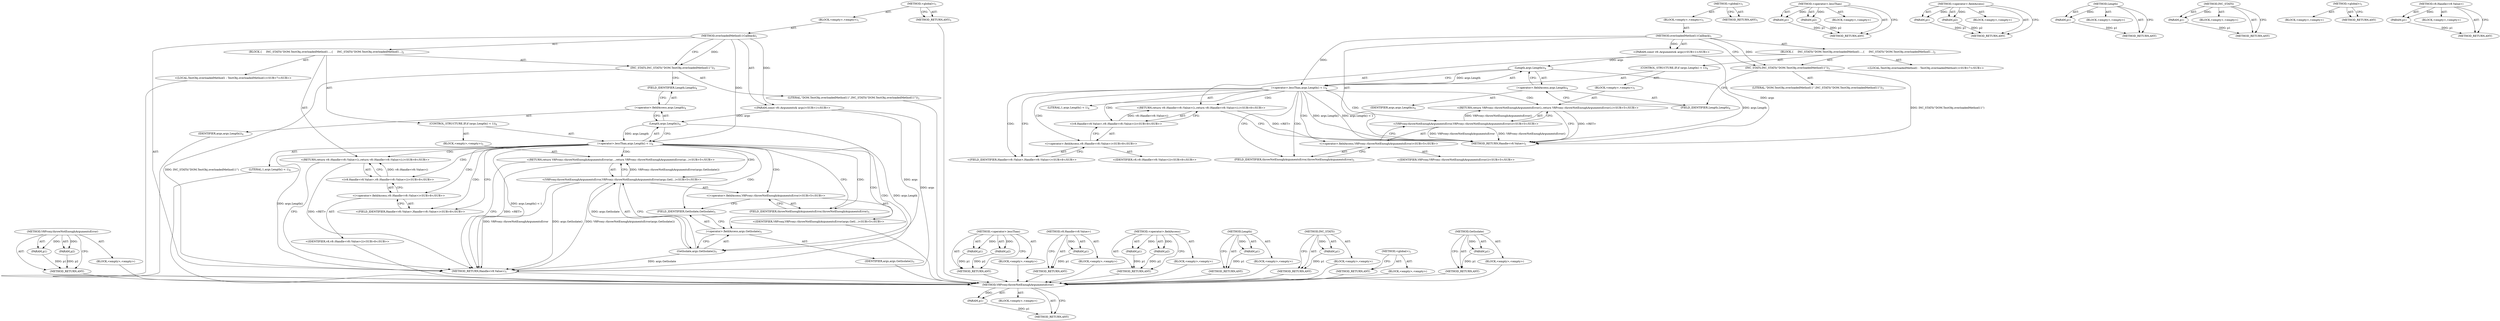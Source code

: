 digraph "GetIsolate" {
vulnerable_75 [label=<(METHOD,V8Proxy.throwNotEnoughArgumentsError)>];
vulnerable_76 [label=<(PARAM,p1)>];
vulnerable_77 [label=<(BLOCK,&lt;empty&gt;,&lt;empty&gt;)>];
vulnerable_78 [label=<(METHOD_RETURN,ANY)>];
vulnerable_6 [label=<(METHOD,&lt;global&gt;)<SUB>1</SUB>>];
vulnerable_7 [label=<(BLOCK,&lt;empty&gt;,&lt;empty&gt;)<SUB>1</SUB>>];
vulnerable_8 [label=<(METHOD,overloadedMethod11Callback)<SUB>1</SUB>>];
vulnerable_9 [label="<(PARAM,const v8::Arguments&amp; args)<SUB>1</SUB>>"];
vulnerable_10 [label=<(BLOCK,{
     INC_STATS(&quot;DOM.TestObj.overloadedMethod1...,{
     INC_STATS(&quot;DOM.TestObj.overloadedMethod1...)<SUB>2</SUB>>];
vulnerable_11 [label=<(INC_STATS,INC_STATS(&quot;DOM.TestObj.overloadedMethod11&quot;))<SUB>3</SUB>>];
vulnerable_12 [label=<(LITERAL,&quot;DOM.TestObj.overloadedMethod11&quot;,INC_STATS(&quot;DOM.TestObj.overloadedMethod11&quot;))<SUB>3</SUB>>];
vulnerable_13 [label=<(CONTROL_STRUCTURE,IF,if (args.Length() &lt; 1))<SUB>4</SUB>>];
vulnerable_14 [label=<(&lt;operator&gt;.lessThan,args.Length() &lt; 1)<SUB>4</SUB>>];
vulnerable_15 [label=<(Length,args.Length())<SUB>4</SUB>>];
vulnerable_16 [label=<(&lt;operator&gt;.fieldAccess,args.Length)<SUB>4</SUB>>];
vulnerable_17 [label=<(IDENTIFIER,args,args.Length())<SUB>4</SUB>>];
vulnerable_18 [label=<(FIELD_IDENTIFIER,Length,Length)<SUB>4</SUB>>];
vulnerable_19 [label=<(LITERAL,1,args.Length() &lt; 1)<SUB>4</SUB>>];
vulnerable_20 [label=<(BLOCK,&lt;empty&gt;,&lt;empty&gt;)<SUB>5</SUB>>];
vulnerable_21 [label="<(RETURN,return V8Proxy::throwNotEnoughArgumentsError();,return V8Proxy::throwNotEnoughArgumentsError();)<SUB>5</SUB>>"];
vulnerable_22 [label="<(V8Proxy.throwNotEnoughArgumentsError,V8Proxy::throwNotEnoughArgumentsError())<SUB>5</SUB>>"];
vulnerable_23 [label="<(&lt;operator&gt;.fieldAccess,V8Proxy::throwNotEnoughArgumentsError)<SUB>5</SUB>>"];
vulnerable_24 [label="<(IDENTIFIER,V8Proxy,V8Proxy::throwNotEnoughArgumentsError())<SUB>5</SUB>>"];
vulnerable_25 [label=<(FIELD_IDENTIFIER,throwNotEnoughArgumentsError,throwNotEnoughArgumentsError)<SUB>5</SUB>>];
vulnerable_26 [label="<(LOCAL,TestObj.overloadedMethod1 : TestObj.overloadedMethod1)<SUB>7</SUB>>"];
vulnerable_27 [label="<(RETURN,return v8::Handle&lt;v8::Value&gt;();,return v8::Handle&lt;v8::Value&gt;();)<SUB>8</SUB>>"];
vulnerable_28 [label="<(v8.Handle&lt;v8.Value&gt;,v8::Handle&lt;v8::Value&gt;())<SUB>8</SUB>>"];
vulnerable_29 [label="<(&lt;operator&gt;.fieldAccess,v8::Handle&lt;v8::Value&gt;)<SUB>8</SUB>>"];
vulnerable_30 [label="<(IDENTIFIER,v8,v8::Handle&lt;v8::Value&gt;())<SUB>8</SUB>>"];
vulnerable_31 [label="<(FIELD_IDENTIFIER,Handle&lt;v8::Value&gt;,Handle&lt;v8::Value&gt;)<SUB>8</SUB>>"];
vulnerable_32 [label=<(METHOD_RETURN,Handle&lt;v8.Value&gt;)<SUB>1</SUB>>];
vulnerable_34 [label=<(METHOD_RETURN,ANY)<SUB>1</SUB>>];
vulnerable_61 [label=<(METHOD,&lt;operator&gt;.lessThan)>];
vulnerable_62 [label=<(PARAM,p1)>];
vulnerable_63 [label=<(PARAM,p2)>];
vulnerable_64 [label=<(BLOCK,&lt;empty&gt;,&lt;empty&gt;)>];
vulnerable_65 [label=<(METHOD_RETURN,ANY)>];
vulnerable_70 [label=<(METHOD,&lt;operator&gt;.fieldAccess)>];
vulnerable_71 [label=<(PARAM,p1)>];
vulnerable_72 [label=<(PARAM,p2)>];
vulnerable_73 [label=<(BLOCK,&lt;empty&gt;,&lt;empty&gt;)>];
vulnerable_74 [label=<(METHOD_RETURN,ANY)>];
vulnerable_66 [label=<(METHOD,Length)>];
vulnerable_67 [label=<(PARAM,p1)>];
vulnerable_68 [label=<(BLOCK,&lt;empty&gt;,&lt;empty&gt;)>];
vulnerable_69 [label=<(METHOD_RETURN,ANY)>];
vulnerable_57 [label=<(METHOD,INC_STATS)>];
vulnerable_58 [label=<(PARAM,p1)>];
vulnerable_59 [label=<(BLOCK,&lt;empty&gt;,&lt;empty&gt;)>];
vulnerable_60 [label=<(METHOD_RETURN,ANY)>];
vulnerable_51 [label=<(METHOD,&lt;global&gt;)<SUB>1</SUB>>];
vulnerable_52 [label=<(BLOCK,&lt;empty&gt;,&lt;empty&gt;)>];
vulnerable_53 [label=<(METHOD_RETURN,ANY)>];
vulnerable_79 [label=<(METHOD,v8.Handle&lt;v8.Value&gt;)>];
vulnerable_80 [label=<(PARAM,p1)>];
vulnerable_81 [label=<(BLOCK,&lt;empty&gt;,&lt;empty&gt;)>];
vulnerable_82 [label=<(METHOD_RETURN,ANY)>];
fixed_79 [label=<(METHOD,V8Proxy.throwNotEnoughArgumentsError)>];
fixed_80 [label=<(PARAM,p1)>];
fixed_81 [label=<(PARAM,p2)>];
fixed_82 [label=<(BLOCK,&lt;empty&gt;,&lt;empty&gt;)>];
fixed_83 [label=<(METHOD_RETURN,ANY)>];
fixed_6 [label=<(METHOD,&lt;global&gt;)<SUB>1</SUB>>];
fixed_7 [label=<(BLOCK,&lt;empty&gt;,&lt;empty&gt;)<SUB>1</SUB>>];
fixed_8 [label=<(METHOD,overloadedMethod11Callback)<SUB>1</SUB>>];
fixed_9 [label="<(PARAM,const v8::Arguments&amp; args)<SUB>1</SUB>>"];
fixed_10 [label=<(BLOCK,{
     INC_STATS(&quot;DOM.TestObj.overloadedMethod1...,{
     INC_STATS(&quot;DOM.TestObj.overloadedMethod1...)<SUB>2</SUB>>];
fixed_11 [label=<(INC_STATS,INC_STATS(&quot;DOM.TestObj.overloadedMethod11&quot;))<SUB>3</SUB>>];
fixed_12 [label=<(LITERAL,&quot;DOM.TestObj.overloadedMethod11&quot;,INC_STATS(&quot;DOM.TestObj.overloadedMethod11&quot;))<SUB>3</SUB>>];
fixed_13 [label=<(CONTROL_STRUCTURE,IF,if (args.Length() &lt; 1))<SUB>4</SUB>>];
fixed_14 [label=<(&lt;operator&gt;.lessThan,args.Length() &lt; 1)<SUB>4</SUB>>];
fixed_15 [label=<(Length,args.Length())<SUB>4</SUB>>];
fixed_16 [label=<(&lt;operator&gt;.fieldAccess,args.Length)<SUB>4</SUB>>];
fixed_17 [label=<(IDENTIFIER,args,args.Length())<SUB>4</SUB>>];
fixed_18 [label=<(FIELD_IDENTIFIER,Length,Length)<SUB>4</SUB>>];
fixed_19 [label=<(LITERAL,1,args.Length() &lt; 1)<SUB>4</SUB>>];
fixed_20 [label=<(BLOCK,&lt;empty&gt;,&lt;empty&gt;)<SUB>5</SUB>>];
fixed_21 [label="<(RETURN,return V8Proxy::throwNotEnoughArgumentsError(ar...,return V8Proxy::throwNotEnoughArgumentsError(ar...)<SUB>5</SUB>>"];
fixed_22 [label="<(V8Proxy.throwNotEnoughArgumentsError,V8Proxy::throwNotEnoughArgumentsError(args.GetI...)<SUB>5</SUB>>"];
fixed_23 [label="<(&lt;operator&gt;.fieldAccess,V8Proxy::throwNotEnoughArgumentsError)<SUB>5</SUB>>"];
fixed_24 [label="<(IDENTIFIER,V8Proxy,V8Proxy::throwNotEnoughArgumentsError(args.GetI...)<SUB>5</SUB>>"];
fixed_25 [label=<(FIELD_IDENTIFIER,throwNotEnoughArgumentsError,throwNotEnoughArgumentsError)<SUB>5</SUB>>];
fixed_26 [label=<(GetIsolate,args.GetIsolate())<SUB>5</SUB>>];
fixed_27 [label=<(&lt;operator&gt;.fieldAccess,args.GetIsolate)<SUB>5</SUB>>];
fixed_28 [label=<(IDENTIFIER,args,args.GetIsolate())<SUB>5</SUB>>];
fixed_29 [label=<(FIELD_IDENTIFIER,GetIsolate,GetIsolate)<SUB>5</SUB>>];
fixed_30 [label="<(LOCAL,TestObj.overloadedMethod1 : TestObj.overloadedMethod1)<SUB>7</SUB>>"];
fixed_31 [label="<(RETURN,return v8::Handle&lt;v8::Value&gt;();,return v8::Handle&lt;v8::Value&gt;();)<SUB>8</SUB>>"];
fixed_32 [label="<(v8.Handle&lt;v8.Value&gt;,v8::Handle&lt;v8::Value&gt;())<SUB>8</SUB>>"];
fixed_33 [label="<(&lt;operator&gt;.fieldAccess,v8::Handle&lt;v8::Value&gt;)<SUB>8</SUB>>"];
fixed_34 [label="<(IDENTIFIER,v8,v8::Handle&lt;v8::Value&gt;())<SUB>8</SUB>>"];
fixed_35 [label="<(FIELD_IDENTIFIER,Handle&lt;v8::Value&gt;,Handle&lt;v8::Value&gt;)<SUB>8</SUB>>"];
fixed_36 [label=<(METHOD_RETURN,Handle&lt;v8.Value&gt;)<SUB>1</SUB>>];
fixed_38 [label=<(METHOD_RETURN,ANY)<SUB>1</SUB>>];
fixed_65 [label=<(METHOD,&lt;operator&gt;.lessThan)>];
fixed_66 [label=<(PARAM,p1)>];
fixed_67 [label=<(PARAM,p2)>];
fixed_68 [label=<(BLOCK,&lt;empty&gt;,&lt;empty&gt;)>];
fixed_69 [label=<(METHOD_RETURN,ANY)>];
fixed_88 [label=<(METHOD,v8.Handle&lt;v8.Value&gt;)>];
fixed_89 [label=<(PARAM,p1)>];
fixed_90 [label=<(BLOCK,&lt;empty&gt;,&lt;empty&gt;)>];
fixed_91 [label=<(METHOD_RETURN,ANY)>];
fixed_74 [label=<(METHOD,&lt;operator&gt;.fieldAccess)>];
fixed_75 [label=<(PARAM,p1)>];
fixed_76 [label=<(PARAM,p2)>];
fixed_77 [label=<(BLOCK,&lt;empty&gt;,&lt;empty&gt;)>];
fixed_78 [label=<(METHOD_RETURN,ANY)>];
fixed_70 [label=<(METHOD,Length)>];
fixed_71 [label=<(PARAM,p1)>];
fixed_72 [label=<(BLOCK,&lt;empty&gt;,&lt;empty&gt;)>];
fixed_73 [label=<(METHOD_RETURN,ANY)>];
fixed_61 [label=<(METHOD,INC_STATS)>];
fixed_62 [label=<(PARAM,p1)>];
fixed_63 [label=<(BLOCK,&lt;empty&gt;,&lt;empty&gt;)>];
fixed_64 [label=<(METHOD_RETURN,ANY)>];
fixed_55 [label=<(METHOD,&lt;global&gt;)<SUB>1</SUB>>];
fixed_56 [label=<(BLOCK,&lt;empty&gt;,&lt;empty&gt;)>];
fixed_57 [label=<(METHOD_RETURN,ANY)>];
fixed_84 [label=<(METHOD,GetIsolate)>];
fixed_85 [label=<(PARAM,p1)>];
fixed_86 [label=<(BLOCK,&lt;empty&gt;,&lt;empty&gt;)>];
fixed_87 [label=<(METHOD_RETURN,ANY)>];
vulnerable_75 -> vulnerable_76  [key=0, label="AST: "];
vulnerable_75 -> vulnerable_76  [key=1, label="DDG: "];
vulnerable_75 -> vulnerable_77  [key=0, label="AST: "];
vulnerable_75 -> vulnerable_78  [key=0, label="AST: "];
vulnerable_75 -> vulnerable_78  [key=1, label="CFG: "];
vulnerable_76 -> vulnerable_78  [key=0, label="DDG: p1"];
vulnerable_6 -> vulnerable_7  [key=0, label="AST: "];
vulnerable_6 -> vulnerable_34  [key=0, label="AST: "];
vulnerable_6 -> vulnerable_34  [key=1, label="CFG: "];
vulnerable_7 -> vulnerable_8  [key=0, label="AST: "];
vulnerable_8 -> vulnerable_9  [key=0, label="AST: "];
vulnerable_8 -> vulnerable_9  [key=1, label="DDG: "];
vulnerable_8 -> vulnerable_10  [key=0, label="AST: "];
vulnerable_8 -> vulnerable_32  [key=0, label="AST: "];
vulnerable_8 -> vulnerable_11  [key=0, label="CFG: "];
vulnerable_8 -> vulnerable_11  [key=1, label="DDG: "];
vulnerable_8 -> vulnerable_14  [key=0, label="DDG: "];
vulnerable_9 -> vulnerable_32  [key=0, label="DDG: args"];
vulnerable_9 -> vulnerable_15  [key=0, label="DDG: args"];
vulnerable_10 -> vulnerable_11  [key=0, label="AST: "];
vulnerable_10 -> vulnerable_13  [key=0, label="AST: "];
vulnerable_10 -> vulnerable_26  [key=0, label="AST: "];
vulnerable_10 -> vulnerable_27  [key=0, label="AST: "];
vulnerable_11 -> vulnerable_12  [key=0, label="AST: "];
vulnerable_11 -> vulnerable_18  [key=0, label="CFG: "];
vulnerable_11 -> vulnerable_32  [key=0, label="DDG: INC_STATS(&quot;DOM.TestObj.overloadedMethod11&quot;)"];
vulnerable_13 -> vulnerable_14  [key=0, label="AST: "];
vulnerable_13 -> vulnerable_20  [key=0, label="AST: "];
vulnerable_14 -> vulnerable_15  [key=0, label="AST: "];
vulnerable_14 -> vulnerable_19  [key=0, label="AST: "];
vulnerable_14 -> vulnerable_25  [key=0, label="CFG: "];
vulnerable_14 -> vulnerable_25  [key=1, label="CDG: "];
vulnerable_14 -> vulnerable_31  [key=0, label="CFG: "];
vulnerable_14 -> vulnerable_31  [key=1, label="CDG: "];
vulnerable_14 -> vulnerable_32  [key=0, label="DDG: args.Length()"];
vulnerable_14 -> vulnerable_32  [key=1, label="DDG: args.Length() &lt; 1"];
vulnerable_14 -> vulnerable_29  [key=0, label="CDG: "];
vulnerable_14 -> vulnerable_21  [key=0, label="CDG: "];
vulnerable_14 -> vulnerable_22  [key=0, label="CDG: "];
vulnerable_14 -> vulnerable_23  [key=0, label="CDG: "];
vulnerable_14 -> vulnerable_28  [key=0, label="CDG: "];
vulnerable_14 -> vulnerable_27  [key=0, label="CDG: "];
vulnerable_15 -> vulnerable_16  [key=0, label="AST: "];
vulnerable_15 -> vulnerable_14  [key=0, label="CFG: "];
vulnerable_15 -> vulnerable_14  [key=1, label="DDG: args.Length"];
vulnerable_15 -> vulnerable_32  [key=0, label="DDG: args.Length"];
vulnerable_16 -> vulnerable_17  [key=0, label="AST: "];
vulnerable_16 -> vulnerable_18  [key=0, label="AST: "];
vulnerable_16 -> vulnerable_15  [key=0, label="CFG: "];
vulnerable_18 -> vulnerable_16  [key=0, label="CFG: "];
vulnerable_20 -> vulnerable_21  [key=0, label="AST: "];
vulnerable_21 -> vulnerable_22  [key=0, label="AST: "];
vulnerable_21 -> vulnerable_32  [key=0, label="CFG: "];
vulnerable_21 -> vulnerable_32  [key=1, label="DDG: &lt;RET&gt;"];
vulnerable_22 -> vulnerable_23  [key=0, label="AST: "];
vulnerable_22 -> vulnerable_21  [key=0, label="CFG: "];
vulnerable_22 -> vulnerable_21  [key=1, label="DDG: V8Proxy::throwNotEnoughArgumentsError()"];
vulnerable_22 -> vulnerable_32  [key=0, label="DDG: V8Proxy::throwNotEnoughArgumentsError"];
vulnerable_22 -> vulnerable_32  [key=1, label="DDG: V8Proxy::throwNotEnoughArgumentsError()"];
vulnerable_23 -> vulnerable_24  [key=0, label="AST: "];
vulnerable_23 -> vulnerable_25  [key=0, label="AST: "];
vulnerable_23 -> vulnerable_22  [key=0, label="CFG: "];
vulnerable_25 -> vulnerable_23  [key=0, label="CFG: "];
vulnerable_27 -> vulnerable_28  [key=0, label="AST: "];
vulnerable_27 -> vulnerable_32  [key=0, label="CFG: "];
vulnerable_27 -> vulnerable_32  [key=1, label="DDG: &lt;RET&gt;"];
vulnerable_28 -> vulnerable_29  [key=0, label="AST: "];
vulnerable_28 -> vulnerable_27  [key=0, label="CFG: "];
vulnerable_28 -> vulnerable_27  [key=1, label="DDG: v8::Handle&lt;v8::Value&gt;()"];
vulnerable_29 -> vulnerable_30  [key=0, label="AST: "];
vulnerable_29 -> vulnerable_31  [key=0, label="AST: "];
vulnerable_29 -> vulnerable_28  [key=0, label="CFG: "];
vulnerable_31 -> vulnerable_29  [key=0, label="CFG: "];
vulnerable_61 -> vulnerable_62  [key=0, label="AST: "];
vulnerable_61 -> vulnerable_62  [key=1, label="DDG: "];
vulnerable_61 -> vulnerable_64  [key=0, label="AST: "];
vulnerable_61 -> vulnerable_63  [key=0, label="AST: "];
vulnerable_61 -> vulnerable_63  [key=1, label="DDG: "];
vulnerable_61 -> vulnerable_65  [key=0, label="AST: "];
vulnerable_61 -> vulnerable_65  [key=1, label="CFG: "];
vulnerable_62 -> vulnerable_65  [key=0, label="DDG: p1"];
vulnerable_63 -> vulnerable_65  [key=0, label="DDG: p2"];
vulnerable_70 -> vulnerable_71  [key=0, label="AST: "];
vulnerable_70 -> vulnerable_71  [key=1, label="DDG: "];
vulnerable_70 -> vulnerable_73  [key=0, label="AST: "];
vulnerable_70 -> vulnerable_72  [key=0, label="AST: "];
vulnerable_70 -> vulnerable_72  [key=1, label="DDG: "];
vulnerable_70 -> vulnerable_74  [key=0, label="AST: "];
vulnerable_70 -> vulnerable_74  [key=1, label="CFG: "];
vulnerable_71 -> vulnerable_74  [key=0, label="DDG: p1"];
vulnerable_72 -> vulnerable_74  [key=0, label="DDG: p2"];
vulnerable_66 -> vulnerable_67  [key=0, label="AST: "];
vulnerable_66 -> vulnerable_67  [key=1, label="DDG: "];
vulnerable_66 -> vulnerable_68  [key=0, label="AST: "];
vulnerable_66 -> vulnerable_69  [key=0, label="AST: "];
vulnerable_66 -> vulnerable_69  [key=1, label="CFG: "];
vulnerable_67 -> vulnerable_69  [key=0, label="DDG: p1"];
vulnerable_57 -> vulnerable_58  [key=0, label="AST: "];
vulnerable_57 -> vulnerable_58  [key=1, label="DDG: "];
vulnerable_57 -> vulnerable_59  [key=0, label="AST: "];
vulnerable_57 -> vulnerable_60  [key=0, label="AST: "];
vulnerable_57 -> vulnerable_60  [key=1, label="CFG: "];
vulnerable_58 -> vulnerable_60  [key=0, label="DDG: p1"];
vulnerable_51 -> vulnerable_52  [key=0, label="AST: "];
vulnerable_51 -> vulnerable_53  [key=0, label="AST: "];
vulnerable_51 -> vulnerable_53  [key=1, label="CFG: "];
vulnerable_79 -> vulnerable_80  [key=0, label="AST: "];
vulnerable_79 -> vulnerable_80  [key=1, label="DDG: "];
vulnerable_79 -> vulnerable_81  [key=0, label="AST: "];
vulnerable_79 -> vulnerable_82  [key=0, label="AST: "];
vulnerable_79 -> vulnerable_82  [key=1, label="CFG: "];
vulnerable_80 -> vulnerable_82  [key=0, label="DDG: p1"];
fixed_79 -> fixed_80  [key=0, label="AST: "];
fixed_79 -> fixed_80  [key=1, label="DDG: "];
fixed_79 -> fixed_82  [key=0, label="AST: "];
fixed_79 -> fixed_81  [key=0, label="AST: "];
fixed_79 -> fixed_81  [key=1, label="DDG: "];
fixed_79 -> fixed_83  [key=0, label="AST: "];
fixed_79 -> fixed_83  [key=1, label="CFG: "];
fixed_80 -> fixed_83  [key=0, label="DDG: p1"];
fixed_81 -> fixed_83  [key=0, label="DDG: p2"];
fixed_82 -> vulnerable_75  [key=0];
fixed_83 -> vulnerable_75  [key=0];
fixed_6 -> fixed_7  [key=0, label="AST: "];
fixed_6 -> fixed_38  [key=0, label="AST: "];
fixed_6 -> fixed_38  [key=1, label="CFG: "];
fixed_7 -> fixed_8  [key=0, label="AST: "];
fixed_8 -> fixed_9  [key=0, label="AST: "];
fixed_8 -> fixed_9  [key=1, label="DDG: "];
fixed_8 -> fixed_10  [key=0, label="AST: "];
fixed_8 -> fixed_36  [key=0, label="AST: "];
fixed_8 -> fixed_11  [key=0, label="CFG: "];
fixed_8 -> fixed_11  [key=1, label="DDG: "];
fixed_8 -> fixed_14  [key=0, label="DDG: "];
fixed_9 -> fixed_36  [key=0, label="DDG: args"];
fixed_9 -> fixed_15  [key=0, label="DDG: args"];
fixed_9 -> fixed_26  [key=0, label="DDG: args"];
fixed_10 -> fixed_11  [key=0, label="AST: "];
fixed_10 -> fixed_13  [key=0, label="AST: "];
fixed_10 -> fixed_30  [key=0, label="AST: "];
fixed_10 -> fixed_31  [key=0, label="AST: "];
fixed_11 -> fixed_12  [key=0, label="AST: "];
fixed_11 -> fixed_18  [key=0, label="CFG: "];
fixed_11 -> fixed_36  [key=0, label="DDG: INC_STATS(&quot;DOM.TestObj.overloadedMethod11&quot;)"];
fixed_12 -> vulnerable_75  [key=0];
fixed_13 -> fixed_14  [key=0, label="AST: "];
fixed_13 -> fixed_20  [key=0, label="AST: "];
fixed_14 -> fixed_15  [key=0, label="AST: "];
fixed_14 -> fixed_19  [key=0, label="AST: "];
fixed_14 -> fixed_25  [key=0, label="CFG: "];
fixed_14 -> fixed_25  [key=1, label="CDG: "];
fixed_14 -> fixed_35  [key=0, label="CFG: "];
fixed_14 -> fixed_35  [key=1, label="CDG: "];
fixed_14 -> fixed_36  [key=0, label="DDG: args.Length()"];
fixed_14 -> fixed_36  [key=1, label="DDG: args.Length() &lt; 1"];
fixed_14 -> fixed_29  [key=0, label="CDG: "];
fixed_14 -> fixed_21  [key=0, label="CDG: "];
fixed_14 -> fixed_32  [key=0, label="CDG: "];
fixed_14 -> fixed_33  [key=0, label="CDG: "];
fixed_14 -> fixed_26  [key=0, label="CDG: "];
fixed_14 -> fixed_23  [key=0, label="CDG: "];
fixed_14 -> fixed_22  [key=0, label="CDG: "];
fixed_14 -> fixed_27  [key=0, label="CDG: "];
fixed_14 -> fixed_31  [key=0, label="CDG: "];
fixed_15 -> fixed_16  [key=0, label="AST: "];
fixed_15 -> fixed_14  [key=0, label="CFG: "];
fixed_15 -> fixed_14  [key=1, label="DDG: args.Length"];
fixed_15 -> fixed_36  [key=0, label="DDG: args.Length"];
fixed_16 -> fixed_17  [key=0, label="AST: "];
fixed_16 -> fixed_18  [key=0, label="AST: "];
fixed_16 -> fixed_15  [key=0, label="CFG: "];
fixed_17 -> vulnerable_75  [key=0];
fixed_18 -> fixed_16  [key=0, label="CFG: "];
fixed_19 -> vulnerable_75  [key=0];
fixed_20 -> fixed_21  [key=0, label="AST: "];
fixed_21 -> fixed_22  [key=0, label="AST: "];
fixed_21 -> fixed_36  [key=0, label="CFG: "];
fixed_21 -> fixed_36  [key=1, label="DDG: &lt;RET&gt;"];
fixed_22 -> fixed_23  [key=0, label="AST: "];
fixed_22 -> fixed_26  [key=0, label="AST: "];
fixed_22 -> fixed_21  [key=0, label="CFG: "];
fixed_22 -> fixed_21  [key=1, label="DDG: V8Proxy::throwNotEnoughArgumentsError(args.GetIsolate())"];
fixed_22 -> fixed_36  [key=0, label="DDG: V8Proxy::throwNotEnoughArgumentsError"];
fixed_22 -> fixed_36  [key=1, label="DDG: args.GetIsolate()"];
fixed_22 -> fixed_36  [key=2, label="DDG: V8Proxy::throwNotEnoughArgumentsError(args.GetIsolate())"];
fixed_23 -> fixed_24  [key=0, label="AST: "];
fixed_23 -> fixed_25  [key=0, label="AST: "];
fixed_23 -> fixed_29  [key=0, label="CFG: "];
fixed_24 -> vulnerable_75  [key=0];
fixed_25 -> fixed_23  [key=0, label="CFG: "];
fixed_26 -> fixed_27  [key=0, label="AST: "];
fixed_26 -> fixed_22  [key=0, label="CFG: "];
fixed_26 -> fixed_22  [key=1, label="DDG: args.GetIsolate"];
fixed_26 -> fixed_36  [key=0, label="DDG: args.GetIsolate"];
fixed_27 -> fixed_28  [key=0, label="AST: "];
fixed_27 -> fixed_29  [key=0, label="AST: "];
fixed_27 -> fixed_26  [key=0, label="CFG: "];
fixed_28 -> vulnerable_75  [key=0];
fixed_29 -> fixed_27  [key=0, label="CFG: "];
fixed_30 -> vulnerable_75  [key=0];
fixed_31 -> fixed_32  [key=0, label="AST: "];
fixed_31 -> fixed_36  [key=0, label="CFG: "];
fixed_31 -> fixed_36  [key=1, label="DDG: &lt;RET&gt;"];
fixed_32 -> fixed_33  [key=0, label="AST: "];
fixed_32 -> fixed_31  [key=0, label="CFG: "];
fixed_32 -> fixed_31  [key=1, label="DDG: v8::Handle&lt;v8::Value&gt;()"];
fixed_33 -> fixed_34  [key=0, label="AST: "];
fixed_33 -> fixed_35  [key=0, label="AST: "];
fixed_33 -> fixed_32  [key=0, label="CFG: "];
fixed_34 -> vulnerable_75  [key=0];
fixed_35 -> fixed_33  [key=0, label="CFG: "];
fixed_36 -> vulnerable_75  [key=0];
fixed_38 -> vulnerable_75  [key=0];
fixed_65 -> fixed_66  [key=0, label="AST: "];
fixed_65 -> fixed_66  [key=1, label="DDG: "];
fixed_65 -> fixed_68  [key=0, label="AST: "];
fixed_65 -> fixed_67  [key=0, label="AST: "];
fixed_65 -> fixed_67  [key=1, label="DDG: "];
fixed_65 -> fixed_69  [key=0, label="AST: "];
fixed_65 -> fixed_69  [key=1, label="CFG: "];
fixed_66 -> fixed_69  [key=0, label="DDG: p1"];
fixed_67 -> fixed_69  [key=0, label="DDG: p2"];
fixed_68 -> vulnerable_75  [key=0];
fixed_69 -> vulnerable_75  [key=0];
fixed_88 -> fixed_89  [key=0, label="AST: "];
fixed_88 -> fixed_89  [key=1, label="DDG: "];
fixed_88 -> fixed_90  [key=0, label="AST: "];
fixed_88 -> fixed_91  [key=0, label="AST: "];
fixed_88 -> fixed_91  [key=1, label="CFG: "];
fixed_89 -> fixed_91  [key=0, label="DDG: p1"];
fixed_90 -> vulnerable_75  [key=0];
fixed_91 -> vulnerable_75  [key=0];
fixed_74 -> fixed_75  [key=0, label="AST: "];
fixed_74 -> fixed_75  [key=1, label="DDG: "];
fixed_74 -> fixed_77  [key=0, label="AST: "];
fixed_74 -> fixed_76  [key=0, label="AST: "];
fixed_74 -> fixed_76  [key=1, label="DDG: "];
fixed_74 -> fixed_78  [key=0, label="AST: "];
fixed_74 -> fixed_78  [key=1, label="CFG: "];
fixed_75 -> fixed_78  [key=0, label="DDG: p1"];
fixed_76 -> fixed_78  [key=0, label="DDG: p2"];
fixed_77 -> vulnerable_75  [key=0];
fixed_78 -> vulnerable_75  [key=0];
fixed_70 -> fixed_71  [key=0, label="AST: "];
fixed_70 -> fixed_71  [key=1, label="DDG: "];
fixed_70 -> fixed_72  [key=0, label="AST: "];
fixed_70 -> fixed_73  [key=0, label="AST: "];
fixed_70 -> fixed_73  [key=1, label="CFG: "];
fixed_71 -> fixed_73  [key=0, label="DDG: p1"];
fixed_72 -> vulnerable_75  [key=0];
fixed_73 -> vulnerable_75  [key=0];
fixed_61 -> fixed_62  [key=0, label="AST: "];
fixed_61 -> fixed_62  [key=1, label="DDG: "];
fixed_61 -> fixed_63  [key=0, label="AST: "];
fixed_61 -> fixed_64  [key=0, label="AST: "];
fixed_61 -> fixed_64  [key=1, label="CFG: "];
fixed_62 -> fixed_64  [key=0, label="DDG: p1"];
fixed_63 -> vulnerable_75  [key=0];
fixed_64 -> vulnerable_75  [key=0];
fixed_55 -> fixed_56  [key=0, label="AST: "];
fixed_55 -> fixed_57  [key=0, label="AST: "];
fixed_55 -> fixed_57  [key=1, label="CFG: "];
fixed_56 -> vulnerable_75  [key=0];
fixed_57 -> vulnerable_75  [key=0];
fixed_84 -> fixed_85  [key=0, label="AST: "];
fixed_84 -> fixed_85  [key=1, label="DDG: "];
fixed_84 -> fixed_86  [key=0, label="AST: "];
fixed_84 -> fixed_87  [key=0, label="AST: "];
fixed_84 -> fixed_87  [key=1, label="CFG: "];
fixed_85 -> fixed_87  [key=0, label="DDG: p1"];
fixed_86 -> vulnerable_75  [key=0];
fixed_87 -> vulnerable_75  [key=0];
}
